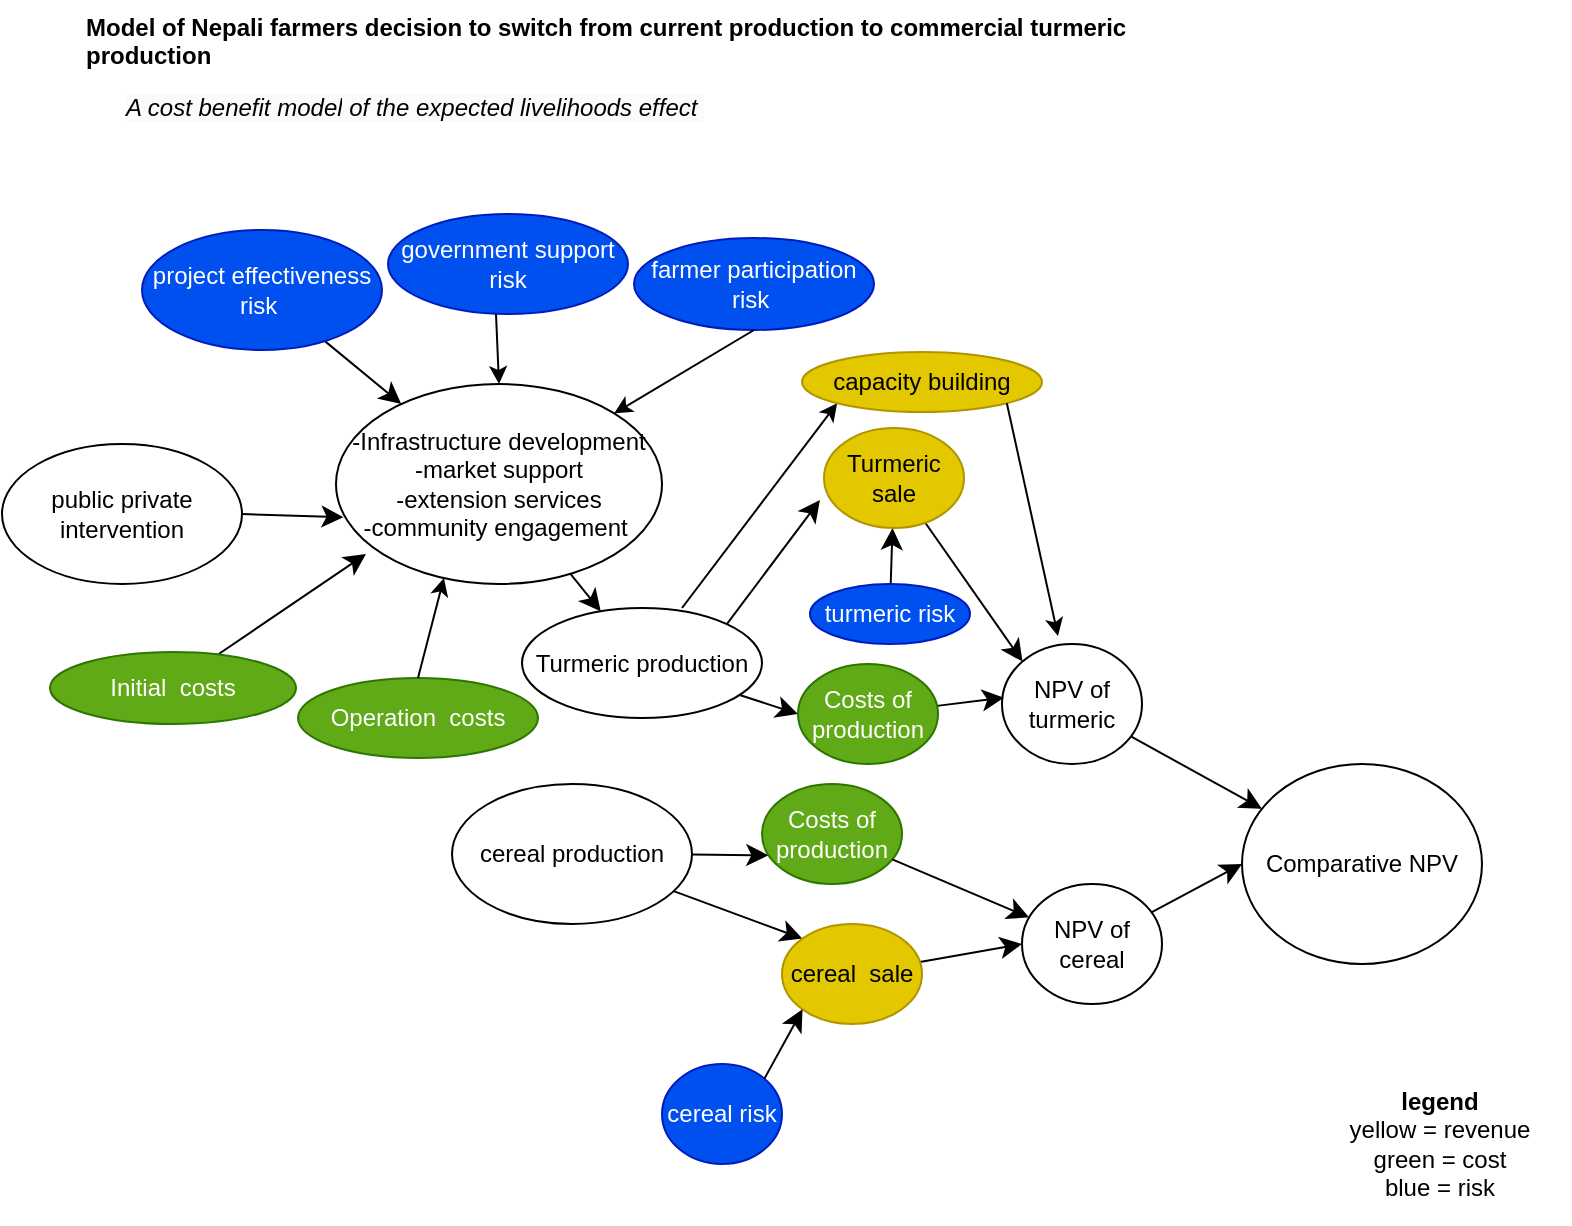 <mxfile version="22.1.5" type="github">
  <diagram name="Page-1" id="2a216829-ef6e-dabb-86c1-c78162f3ba2b">
    <mxGraphModel dx="104" dy="647" grid="1" gridSize="10" guides="1" tooltips="1" connect="1" arrows="1" fold="1" page="1" pageScale="1" pageWidth="850" pageHeight="1100" background="none" math="0" shadow="0">
      <root>
        <mxCell id="0" />
        <mxCell id="1" parent="0" />
        <mxCell id="vRBI4vWx7eo8pq1-qWPK-19" style="edgeStyle=none;curved=1;rounded=0;orthogonalLoop=1;jettySize=auto;html=1;entryX=0;entryY=0;entryDx=0;entryDy=0;fontSize=12;startSize=8;endSize=8;strokeWidth=1;" parent="1" source="vRBI4vWx7eo8pq1-qWPK-1" target="vRBI4vWx7eo8pq1-qWPK-9" edge="1">
          <mxGeometry relative="1" as="geometry" />
        </mxCell>
        <mxCell id="vRBI4vWx7eo8pq1-qWPK-1" value="cereal production" style="ellipse;whiteSpace=wrap;html=1;fontSize=12;strokeWidth=1;" parent="1" vertex="1">
          <mxGeometry x="1135" y="430" width="120" height="70" as="geometry" />
        </mxCell>
        <mxCell id="vRBI4vWx7eo8pq1-qWPK-2" value="Model of Nepali farmers decision to switch from current production to commercial turmeric production" style="text;whiteSpace=wrap;fontSize=12;fontStyle=1;strokeWidth=1;" parent="1" vertex="1">
          <mxGeometry x="950" y="38" width="560" height="60" as="geometry" />
        </mxCell>
        <mxCell id="vRBI4vWx7eo8pq1-qWPK-3" value="&lt;span style=&quot;color: rgb(0, 0, 0); font-family: Helvetica; font-size: 12px; font-style: italic; font-variant-ligatures: normal; font-variant-caps: normal; letter-spacing: normal; orphans: 2; text-align: left; text-indent: 0px; text-transform: none; widows: 2; word-spacing: 0px; -webkit-text-stroke-width: 0px; background-color: rgb(251, 251, 251); text-decoration-thickness: initial; float: none; display: inline !important;&quot;&gt;A cost benefit model&lt;/span&gt;&lt;span style=&quot;color: rgb(0, 0, 0); font-family: Helvetica; font-size: 12px; font-style: italic; font-variant-ligatures: normal; font-variant-caps: normal; letter-spacing: normal; orphans: 2; text-align: left; text-indent: 0px; text-transform: none; widows: 2; word-spacing: 0px; -webkit-text-stroke-width: 0px; background-color: rgb(251, 251, 251); text-decoration-thickness: initial; float: none; display: inline !important;&quot;&gt;&amp;nbsp;of the expected livelihoods effect&amp;nbsp;&lt;/span&gt;" style="text;whiteSpace=wrap;html=1;fontSize=12;fontStyle=0;strokeWidth=1;" parent="1" vertex="1">
          <mxGeometry x="970" y="78" width="450" height="40" as="geometry" />
        </mxCell>
        <mxCell id="vRBI4vWx7eo8pq1-qWPK-20" style="edgeStyle=none;curved=1;rounded=0;orthogonalLoop=1;jettySize=auto;html=1;exitX=1;exitY=0;exitDx=0;exitDy=0;entryX=-0.029;entryY=0.72;entryDx=0;entryDy=0;fontSize=12;startSize=8;endSize=8;strokeWidth=1;entryPerimeter=0;" parent="1" source="vRBI4vWx7eo8pq1-qWPK-4" target="vRBI4vWx7eo8pq1-qWPK-12" edge="1">
          <mxGeometry relative="1" as="geometry" />
        </mxCell>
        <mxCell id="vRBI4vWx7eo8pq1-qWPK-27" style="edgeStyle=none;curved=1;rounded=0;orthogonalLoop=1;jettySize=auto;html=1;entryX=0;entryY=0.5;entryDx=0;entryDy=0;fontSize=12;startSize=8;endSize=8;strokeWidth=1;" parent="1" source="vRBI4vWx7eo8pq1-qWPK-4" target="vRBI4vWx7eo8pq1-qWPK-10" edge="1">
          <mxGeometry relative="1" as="geometry" />
        </mxCell>
        <mxCell id="vRBI4vWx7eo8pq1-qWPK-4" value="Turmeric production" style="ellipse;whiteSpace=wrap;html=1;fontSize=12;strokeWidth=1;" parent="1" vertex="1">
          <mxGeometry x="1170" y="342" width="120" height="55" as="geometry" />
        </mxCell>
        <mxCell id="vRBI4vWx7eo8pq1-qWPK-30" style="edgeStyle=none;curved=1;rounded=0;orthogonalLoop=1;jettySize=auto;html=1;fontSize=12;startSize=8;endSize=8;strokeWidth=1;" parent="1" source="vRBI4vWx7eo8pq1-qWPK-5" target="vRBI4vWx7eo8pq1-qWPK-28" edge="1">
          <mxGeometry relative="1" as="geometry" />
        </mxCell>
        <mxCell id="vRBI4vWx7eo8pq1-qWPK-5" value="NPV of turmeric" style="ellipse;whiteSpace=wrap;html=1;fontSize=12;strokeWidth=1;" parent="1" vertex="1">
          <mxGeometry x="1410" y="360" width="70" height="60" as="geometry" />
        </mxCell>
        <mxCell id="vRBI4vWx7eo8pq1-qWPK-6" value="Costs of production" style="ellipse;whiteSpace=wrap;html=1;fontSize=12;strokeWidth=1;labelBackgroundColor=none;fillColor=#60a917;fontColor=#ffffff;strokeColor=#2D7600;" parent="1" vertex="1">
          <mxGeometry x="1290" y="430" width="70" height="50" as="geometry" />
        </mxCell>
        <mxCell id="vRBI4vWx7eo8pq1-qWPK-21" style="edgeStyle=none;curved=1;rounded=0;orthogonalLoop=1;jettySize=auto;html=1;exitX=1;exitY=0.5;exitDx=0;exitDy=0;fontSize=12;startSize=8;endSize=8;entryX=0.023;entryY=0.666;entryDx=0;entryDy=0;entryPerimeter=0;strokeWidth=1;" parent="1" source="vRBI4vWx7eo8pq1-qWPK-7" target="vRBI4vWx7eo8pq1-qWPK-34" edge="1">
          <mxGeometry relative="1" as="geometry" />
        </mxCell>
        <mxCell id="vRBI4vWx7eo8pq1-qWPK-7" value="public private intervention" style="ellipse;whiteSpace=wrap;html=1;fontSize=12;strokeWidth=1;" parent="1" vertex="1">
          <mxGeometry x="910" y="260" width="120" height="70" as="geometry" />
        </mxCell>
        <mxCell id="vRBI4vWx7eo8pq1-qWPK-8" value="cereal risk" style="ellipse;whiteSpace=wrap;html=1;fontSize=12;strokeWidth=1;labelBackgroundColor=none;fillColor=#0050ef;fontColor=#ffffff;strokeColor=#001DBC;" parent="1" vertex="1">
          <mxGeometry x="1240" y="570" width="60" height="50" as="geometry" />
        </mxCell>
        <mxCell id="vRBI4vWx7eo8pq1-qWPK-24" style="edgeStyle=none;curved=1;rounded=0;orthogonalLoop=1;jettySize=auto;html=1;fontSize=12;startSize=8;endSize=8;entryX=0;entryY=0.5;entryDx=0;entryDy=0;strokeWidth=1;" parent="1" source="vRBI4vWx7eo8pq1-qWPK-9" target="vRBI4vWx7eo8pq1-qWPK-29" edge="1">
          <mxGeometry relative="1" as="geometry" />
        </mxCell>
        <mxCell id="vRBI4vWx7eo8pq1-qWPK-9" value="cereal &amp;nbsp;sale" style="ellipse;whiteSpace=wrap;html=1;fontSize=12;strokeWidth=1;labelBorderColor=none;labelBackgroundColor=none;fillColor=#e3c800;fontColor=#000000;strokeColor=#B09500;" parent="1" vertex="1">
          <mxGeometry x="1300" y="500" width="70" height="50" as="geometry" />
        </mxCell>
        <mxCell id="vRBI4vWx7eo8pq1-qWPK-16" style="edgeStyle=none;curved=1;rounded=0;orthogonalLoop=1;jettySize=auto;html=1;fontSize=12;startSize=8;endSize=8;entryX=0.015;entryY=0.447;entryDx=0;entryDy=0;entryPerimeter=0;strokeWidth=1;" parent="1" source="vRBI4vWx7eo8pq1-qWPK-10" target="vRBI4vWx7eo8pq1-qWPK-5" edge="1">
          <mxGeometry relative="1" as="geometry" />
        </mxCell>
        <mxCell id="vRBI4vWx7eo8pq1-qWPK-10" value="Costs of production" style="ellipse;whiteSpace=wrap;html=1;fontSize=12;strokeWidth=1;labelBackgroundColor=none;fillColor=#60a917;fontColor=#ffffff;strokeColor=#2D7600;" parent="1" vertex="1">
          <mxGeometry x="1308" y="370" width="70" height="50" as="geometry" />
        </mxCell>
        <mxCell id="vRBI4vWx7eo8pq1-qWPK-15" style="edgeStyle=none;curved=1;rounded=0;orthogonalLoop=1;jettySize=auto;html=1;fontSize=12;startSize=8;endSize=8;strokeWidth=1;" parent="1" source="vRBI4vWx7eo8pq1-qWPK-11" target="vRBI4vWx7eo8pq1-qWPK-12" edge="1">
          <mxGeometry relative="1" as="geometry" />
        </mxCell>
        <mxCell id="vRBI4vWx7eo8pq1-qWPK-11" value="turmeric risk" style="ellipse;whiteSpace=wrap;html=1;fontSize=12;strokeWidth=1;labelBackgroundColor=none;fillColor=#0050ef;fontColor=#ffffff;strokeColor=#001DBC;" parent="1" vertex="1">
          <mxGeometry x="1314" y="330" width="80" height="30" as="geometry" />
        </mxCell>
        <mxCell id="vRBI4vWx7eo8pq1-qWPK-23" style="edgeStyle=none;curved=1;rounded=0;orthogonalLoop=1;jettySize=auto;html=1;entryX=0;entryY=0;entryDx=0;entryDy=0;fontSize=12;startSize=8;endSize=8;strokeWidth=1;" parent="1" source="vRBI4vWx7eo8pq1-qWPK-12" target="vRBI4vWx7eo8pq1-qWPK-5" edge="1">
          <mxGeometry relative="1" as="geometry" />
        </mxCell>
        <mxCell id="vRBI4vWx7eo8pq1-qWPK-12" value="&lt;font style=&quot;font-size: 12px;&quot;&gt;Turmeric sale&lt;/font&gt;" style="ellipse;whiteSpace=wrap;html=1;fontSize=12;strokeWidth=1;labelBackgroundColor=none;fillColor=#e3c800;fontColor=#000000;strokeColor=#B09500;" parent="1" vertex="1">
          <mxGeometry x="1321" y="252" width="70" height="50" as="geometry" />
        </mxCell>
        <mxCell id="vRBI4vWx7eo8pq1-qWPK-13" value="" style="endArrow=classic;html=1;rounded=0;fontSize=12;startSize=8;endSize=8;curved=1;exitX=1;exitY=0;exitDx=0;exitDy=0;entryX=0;entryY=1;entryDx=0;entryDy=0;strokeWidth=1;" parent="1" source="vRBI4vWx7eo8pq1-qWPK-8" target="vRBI4vWx7eo8pq1-qWPK-9" edge="1">
          <mxGeometry width="50" height="50" relative="1" as="geometry">
            <mxPoint x="1320" y="460" as="sourcePoint" />
            <mxPoint x="1370" y="410" as="targetPoint" />
          </mxGeometry>
        </mxCell>
        <mxCell id="vRBI4vWx7eo8pq1-qWPK-17" style="edgeStyle=none;curved=1;rounded=0;orthogonalLoop=1;jettySize=auto;html=1;entryX=0;entryY=0.5;entryDx=0;entryDy=0;fontSize=12;startSize=8;endSize=8;strokeWidth=1;" parent="1" source="vRBI4vWx7eo8pq1-qWPK-4" target="vRBI4vWx7eo8pq1-qWPK-4" edge="1">
          <mxGeometry relative="1" as="geometry" />
        </mxCell>
        <mxCell id="vRBI4vWx7eo8pq1-qWPK-25" style="edgeStyle=none;curved=1;rounded=0;orthogonalLoop=1;jettySize=auto;html=1;entryX=0.045;entryY=0.713;entryDx=0;entryDy=0;entryPerimeter=0;fontSize=12;startSize=8;endSize=8;strokeWidth=1;" parent="1" source="vRBI4vWx7eo8pq1-qWPK-1" target="vRBI4vWx7eo8pq1-qWPK-6" edge="1">
          <mxGeometry relative="1" as="geometry" />
        </mxCell>
        <mxCell id="vRBI4vWx7eo8pq1-qWPK-26" style="edgeStyle=none;curved=1;rounded=0;orthogonalLoop=1;jettySize=auto;html=1;fontSize=12;startSize=8;endSize=8;strokeWidth=1;" parent="1" source="vRBI4vWx7eo8pq1-qWPK-6" target="vRBI4vWx7eo8pq1-qWPK-29" edge="1">
          <mxGeometry relative="1" as="geometry" />
        </mxCell>
        <mxCell id="vRBI4vWx7eo8pq1-qWPK-28" value="Comparative NPV" style="ellipse;whiteSpace=wrap;html=1;fontSize=12;strokeWidth=1;" parent="1" vertex="1">
          <mxGeometry x="1530" y="420" width="120" height="100" as="geometry" />
        </mxCell>
        <mxCell id="vRBI4vWx7eo8pq1-qWPK-29" value="NPV of cereal" style="ellipse;whiteSpace=wrap;html=1;fontSize=12;strokeWidth=1;" parent="1" vertex="1">
          <mxGeometry x="1420" y="480" width="70" height="60" as="geometry" />
        </mxCell>
        <mxCell id="vRBI4vWx7eo8pq1-qWPK-31" style="edgeStyle=none;curved=1;rounded=0;orthogonalLoop=1;jettySize=auto;html=1;entryX=0;entryY=0.5;entryDx=0;entryDy=0;fontSize=12;startSize=8;endSize=8;strokeWidth=1;" parent="1" source="vRBI4vWx7eo8pq1-qWPK-29" target="vRBI4vWx7eo8pq1-qWPK-28" edge="1">
          <mxGeometry relative="1" as="geometry" />
        </mxCell>
        <mxCell id="vRBI4vWx7eo8pq1-qWPK-36" style="edgeStyle=none;curved=1;rounded=0;orthogonalLoop=1;jettySize=auto;html=1;fontSize=12;startSize=8;endSize=8;exitX=0.686;exitY=0.028;exitDx=0;exitDy=0;exitPerimeter=0;entryX=0.092;entryY=0.85;entryDx=0;entryDy=0;entryPerimeter=0;strokeWidth=1;" parent="1" source="vRBI4vWx7eo8pq1-qWPK-32" target="vRBI4vWx7eo8pq1-qWPK-34" edge="1">
          <mxGeometry relative="1" as="geometry">
            <mxPoint x="1069.595" y="396.069" as="sourcePoint" />
            <mxPoint x="1107" y="360" as="targetPoint" />
          </mxGeometry>
        </mxCell>
        <mxCell id="vRBI4vWx7eo8pq1-qWPK-32" value="Initial &amp;nbsp;costs" style="ellipse;whiteSpace=wrap;html=1;fontSize=12;strokeWidth=1;labelBackgroundColor=none;fillColor=#60a917;fontColor=#ffffff;strokeColor=#2D7600;" parent="1" vertex="1">
          <mxGeometry x="934" y="364" width="123" height="36" as="geometry" />
        </mxCell>
        <mxCell id="vRBI4vWx7eo8pq1-qWPK-35" style="edgeStyle=none;curved=1;rounded=0;orthogonalLoop=1;jettySize=auto;html=1;fontSize=12;startSize=8;endSize=8;strokeWidth=1;" parent="1" source="vRBI4vWx7eo8pq1-qWPK-33" target="vRBI4vWx7eo8pq1-qWPK-34" edge="1">
          <mxGeometry relative="1" as="geometry" />
        </mxCell>
        <mxCell id="vRBI4vWx7eo8pq1-qWPK-33" value="&lt;font style=&quot;font-size: 12px;&quot;&gt;project effectiveness risk&amp;nbsp;&lt;/font&gt;" style="ellipse;whiteSpace=wrap;html=1;fontSize=12;strokeWidth=1;labelBackgroundColor=none;fillColor=#0050ef;fontColor=#ffffff;strokeColor=#001DBC;" parent="1" vertex="1">
          <mxGeometry x="980" y="153" width="120" height="60" as="geometry" />
        </mxCell>
        <mxCell id="vRBI4vWx7eo8pq1-qWPK-37" style="edgeStyle=none;curved=1;rounded=0;orthogonalLoop=1;jettySize=auto;html=1;fontSize=12;startSize=8;endSize=8;strokeWidth=1;" parent="1" source="vRBI4vWx7eo8pq1-qWPK-34" target="vRBI4vWx7eo8pq1-qWPK-4" edge="1">
          <mxGeometry relative="1" as="geometry" />
        </mxCell>
        <mxCell id="vRBI4vWx7eo8pq1-qWPK-34" value="-Infrastructure development&lt;br&gt;-market support&lt;br&gt;-extension services&lt;br&gt;-community engagement&amp;nbsp;" style="ellipse;whiteSpace=wrap;html=1;fontSize=12;strokeWidth=1;" parent="1" vertex="1">
          <mxGeometry x="1077" y="230" width="163" height="100" as="geometry" />
        </mxCell>
        <mxCell id="uogwHpAnP_BisiqHKify-1" value="government support risk" style="ellipse;whiteSpace=wrap;html=1;strokeWidth=1;fontSize=12;labelBackgroundColor=none;fillColor=#0050ef;fontColor=#ffffff;strokeColor=#001DBC;" parent="1" vertex="1">
          <mxGeometry x="1103" y="145" width="120" height="50" as="geometry" />
        </mxCell>
        <mxCell id="uogwHpAnP_BisiqHKify-2" value="farmer participation risk&amp;nbsp;" style="ellipse;whiteSpace=wrap;html=1;strokeWidth=1;fontSize=12;labelBackgroundColor=none;fillColor=#0050ef;fontColor=#ffffff;strokeColor=#001DBC;" parent="1" vertex="1">
          <mxGeometry x="1226" y="157" width="120" height="46" as="geometry" />
        </mxCell>
        <mxCell id="uogwHpAnP_BisiqHKify-8" value="" style="endArrow=classic;html=1;rounded=0;exitX=0.5;exitY=1;exitDx=0;exitDy=0;strokeWidth=1;fontSize=12;entryX=1;entryY=0;entryDx=0;entryDy=0;" parent="1" source="uogwHpAnP_BisiqHKify-2" target="vRBI4vWx7eo8pq1-qWPK-34" edge="1">
          <mxGeometry width="50" height="50" relative="1" as="geometry">
            <mxPoint x="1240" y="310" as="sourcePoint" />
            <mxPoint x="1150" y="290" as="targetPoint" />
          </mxGeometry>
        </mxCell>
        <mxCell id="uogwHpAnP_BisiqHKify-9" value="" style="endArrow=classic;html=1;rounded=0;exitX=0.45;exitY=1;exitDx=0;exitDy=0;exitPerimeter=0;strokeWidth=1;fontSize=12;entryX=0.5;entryY=0;entryDx=0;entryDy=0;" parent="1" source="uogwHpAnP_BisiqHKify-1" edge="1" target="vRBI4vWx7eo8pq1-qWPK-34">
          <mxGeometry width="50" height="50" relative="1" as="geometry">
            <mxPoint x="1185" y="247" as="sourcePoint" />
            <mxPoint x="1160" y="220" as="targetPoint" />
          </mxGeometry>
        </mxCell>
        <mxCell id="uogwHpAnP_BisiqHKify-11" value="Operation &amp;nbsp;costs" style="ellipse;whiteSpace=wrap;html=1;strokeWidth=1;fontSize=12;labelBackgroundColor=none;fillColor=#60a917;fontColor=#ffffff;strokeColor=#2D7600;" parent="1" vertex="1">
          <mxGeometry x="1058" y="377" width="120" height="40" as="geometry" />
        </mxCell>
        <mxCell id="uogwHpAnP_BisiqHKify-12" value="" style="endArrow=classic;html=1;rounded=0;entryX=0.331;entryY=0.97;entryDx=0;entryDy=0;exitX=0.5;exitY=0;exitDx=0;exitDy=0;entryPerimeter=0;strokeWidth=1;fontSize=12;" parent="1" source="uogwHpAnP_BisiqHKify-11" target="vRBI4vWx7eo8pq1-qWPK-34" edge="1">
          <mxGeometry width="50" height="50" relative="1" as="geometry">
            <mxPoint x="1180" y="390" as="sourcePoint" />
            <mxPoint x="1290" y="320" as="targetPoint" />
          </mxGeometry>
        </mxCell>
        <mxCell id="uogwHpAnP_BisiqHKify-15" value="&lt;b&gt;legend&lt;/b&gt;&lt;br&gt;yellow = revenue&lt;br&gt;green = cost&lt;br&gt;blue = risk" style="text;html=1;strokeColor=none;fillColor=none;align=center;verticalAlign=middle;whiteSpace=wrap;rounded=0;" parent="1" vertex="1">
          <mxGeometry x="1564" y="570" width="130" height="80" as="geometry" />
        </mxCell>
        <mxCell id="uogwHpAnP_BisiqHKify-17" value="" style="endArrow=classic;html=1;rounded=0;entryX=0;entryY=1;entryDx=0;entryDy=0;" parent="1" edge="1" target="uogwHpAnP_BisiqHKify-18">
          <mxGeometry width="50" height="50" relative="1" as="geometry">
            <mxPoint x="1250" y="342" as="sourcePoint" />
            <mxPoint x="1320" y="240" as="targetPoint" />
          </mxGeometry>
        </mxCell>
        <mxCell id="uogwHpAnP_BisiqHKify-18" value="capacity building" style="ellipse;whiteSpace=wrap;html=1;labelBackgroundColor=none;fillColor=#e3c800;fontColor=#000000;strokeColor=#B09500;" parent="1" vertex="1">
          <mxGeometry x="1310" y="214" width="120" height="30" as="geometry" />
        </mxCell>
        <mxCell id="uogwHpAnP_BisiqHKify-20" value="" style="endArrow=classic;html=1;rounded=0;exitX=1;exitY=1;exitDx=0;exitDy=0;entryX=0.4;entryY=-0.067;entryDx=0;entryDy=0;entryPerimeter=0;" parent="1" source="uogwHpAnP_BisiqHKify-18" target="vRBI4vWx7eo8pq1-qWPK-5" edge="1">
          <mxGeometry width="50" height="50" relative="1" as="geometry">
            <mxPoint x="1412" y="314" as="sourcePoint" />
            <mxPoint x="1462" y="264" as="targetPoint" />
          </mxGeometry>
        </mxCell>
      </root>
    </mxGraphModel>
  </diagram>
</mxfile>
